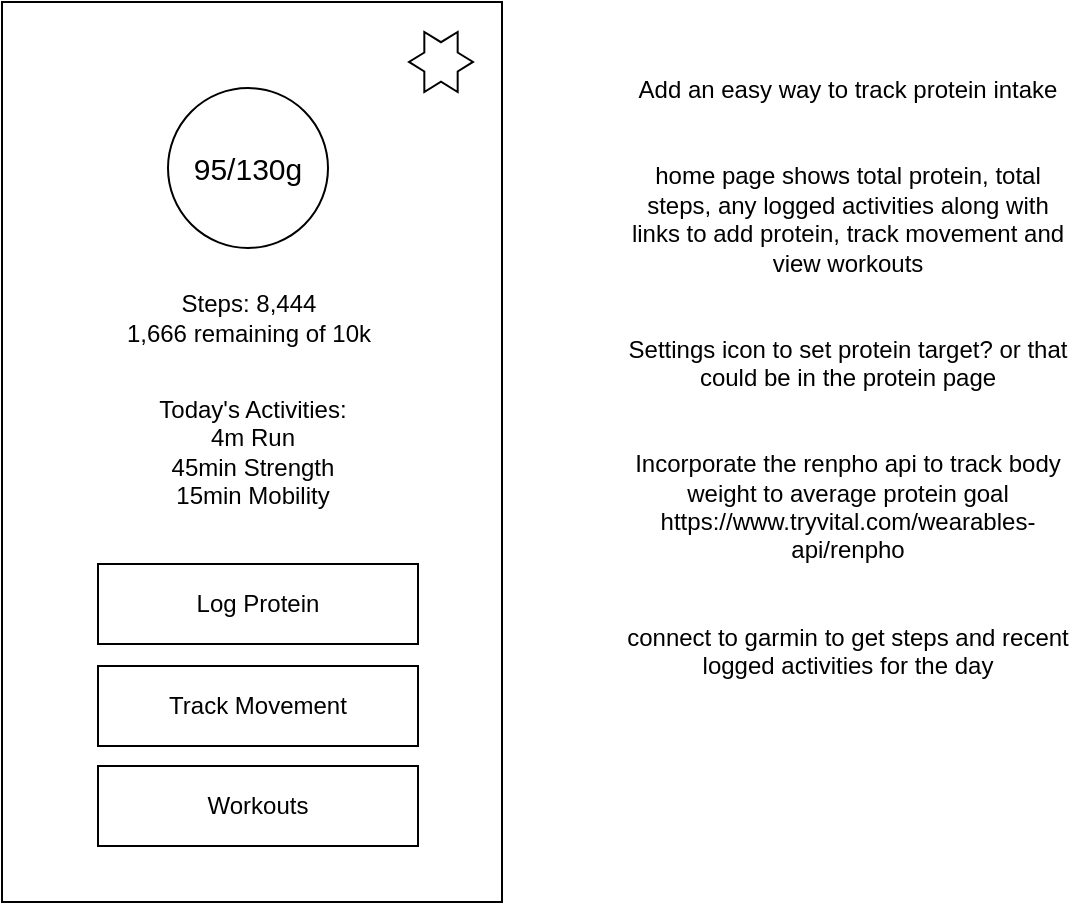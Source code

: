 <mxfile version="26.0.6">
  <diagram name="Page-1" id="uk305haD_4TDLD7_V1hh">
    <mxGraphModel dx="1181" dy="696" grid="1" gridSize="10" guides="1" tooltips="1" connect="1" arrows="1" fold="1" page="1" pageScale="1" pageWidth="850" pageHeight="1100" math="0" shadow="0">
      <root>
        <mxCell id="0" />
        <mxCell id="1" parent="0" />
        <mxCell id="QXRSI1tyrrA4E2Za_0X8-2" value="&lt;div&gt;&lt;br&gt;&lt;/div&gt;" style="rounded=0;whiteSpace=wrap;html=1;" vertex="1" parent="1">
          <mxGeometry x="152" y="80" width="250" height="450" as="geometry" />
        </mxCell>
        <mxCell id="QXRSI1tyrrA4E2Za_0X8-3" value="&lt;font style=&quot;font-size: 15px;&quot;&gt;95/130g&lt;/font&gt;" style="ellipse;whiteSpace=wrap;html=1;aspect=fixed;" vertex="1" parent="1">
          <mxGeometry x="235" y="123" width="80" height="80" as="geometry" />
        </mxCell>
        <mxCell id="QXRSI1tyrrA4E2Za_0X8-4" value="Steps: 8,444&lt;div&gt;1,666 remaining of 10k&lt;/div&gt;" style="text;html=1;align=center;verticalAlign=middle;whiteSpace=wrap;rounded=0;" vertex="1" parent="1">
          <mxGeometry x="202.5" y="223" width="145" height="30" as="geometry" />
        </mxCell>
        <mxCell id="QXRSI1tyrrA4E2Za_0X8-6" value="Log Protein" style="rounded=0;whiteSpace=wrap;html=1;" vertex="1" parent="1">
          <mxGeometry x="200" y="361" width="160" height="40" as="geometry" />
        </mxCell>
        <mxCell id="QXRSI1tyrrA4E2Za_0X8-7" value="Workouts" style="rounded=0;whiteSpace=wrap;html=1;" vertex="1" parent="1">
          <mxGeometry x="200" y="462" width="160" height="40" as="geometry" />
        </mxCell>
        <mxCell id="QXRSI1tyrrA4E2Za_0X8-8" value="Track Movement" style="rounded=0;whiteSpace=wrap;html=1;" vertex="1" parent="1">
          <mxGeometry x="200" y="412" width="160" height="40" as="geometry" />
        </mxCell>
        <mxCell id="QXRSI1tyrrA4E2Za_0X8-9" value="Today&#39;s Activities:&lt;div&gt;4m Run&lt;/div&gt;&lt;div&gt;45min Strength&lt;/div&gt;&lt;div&gt;15min Mobility&lt;/div&gt;" style="text;html=1;align=center;verticalAlign=middle;whiteSpace=wrap;rounded=0;" vertex="1" parent="1">
          <mxGeometry x="204.5" y="270" width="145" height="70" as="geometry" />
        </mxCell>
        <mxCell id="QXRSI1tyrrA4E2Za_0X8-10" value="Add an easy way to track protein intake&lt;div&gt;&lt;br&gt;&lt;/div&gt;&lt;div&gt;&lt;br&gt;&lt;div&gt;home page shows total protein, total steps, any logged activities along with links to add protein, track movement and view workouts&lt;/div&gt;&lt;/div&gt;&lt;div&gt;&lt;br&gt;&lt;/div&gt;&lt;div&gt;&lt;br&gt;&lt;/div&gt;&lt;div&gt;Settings icon to set protein target? or that could be in the protein page&lt;/div&gt;&lt;div&gt;&lt;br&gt;&lt;/div&gt;&lt;div&gt;&lt;br&gt;&lt;/div&gt;&lt;div&gt;Incorporate the renpho api to track body weight to average protein goal&lt;br&gt;https://www.tryvital.com/wearables-api/renpho&lt;/div&gt;&lt;div&gt;&lt;br&gt;&lt;/div&gt;&lt;div&gt;&lt;br&gt;&lt;/div&gt;&lt;div&gt;connect to garmin to get steps and recent logged activities for the day&lt;/div&gt;&lt;div&gt;&lt;br&gt;&lt;/div&gt;" style="text;html=1;align=center;verticalAlign=middle;whiteSpace=wrap;rounded=0;" vertex="1" parent="1">
          <mxGeometry x="460" y="80" width="230" height="390" as="geometry" />
        </mxCell>
        <mxCell id="QXRSI1tyrrA4E2Za_0X8-11" value="" style="verticalLabelPosition=bottom;verticalAlign=top;html=1;shape=mxgraph.basic.6_point_star" vertex="1" parent="1">
          <mxGeometry x="355.5" y="95" width="32" height="30" as="geometry" />
        </mxCell>
      </root>
    </mxGraphModel>
  </diagram>
</mxfile>
